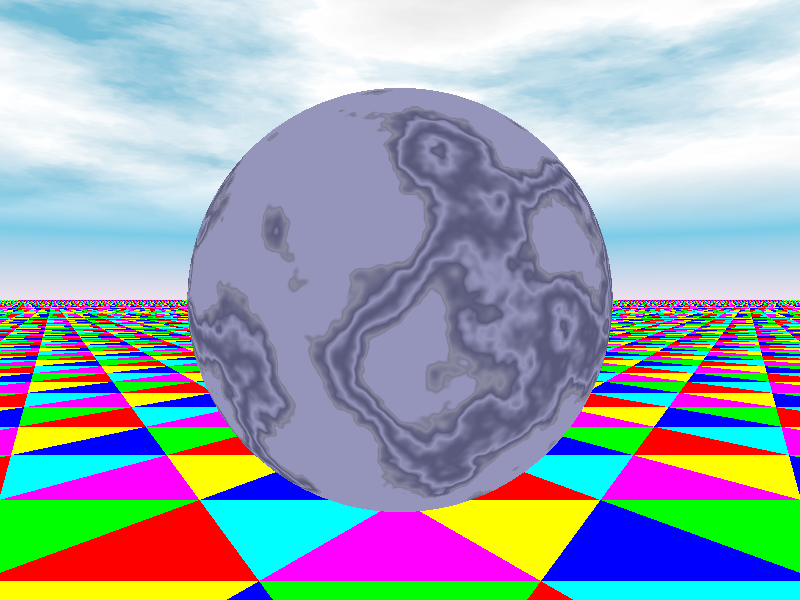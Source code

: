 // 5_pattern_triangular.pov
#include "colors.inc"
#include "skies.inc" 
#include "textures.inc"       


sky_sphere {
  S_Cloud2
}

camera{ 
  location <0.0, 0.0, -3.0> 
  look_at  <0.0, 0.0, 0.0>
} 

light_source { 
  <0.0,3.0,-3.0> 
  color rgb <1.0, 1.0, 1.0>
} 

plane {
  y, -1.0
  pigment {
    triangular  
    color Red,
    color Green,
    color Blue,
    color Cyan,
    color Magenta,
    color Yellow
  }  
}
  
sphere {
  <0,0,0>, 1
  texture { Blue_Agate }
}